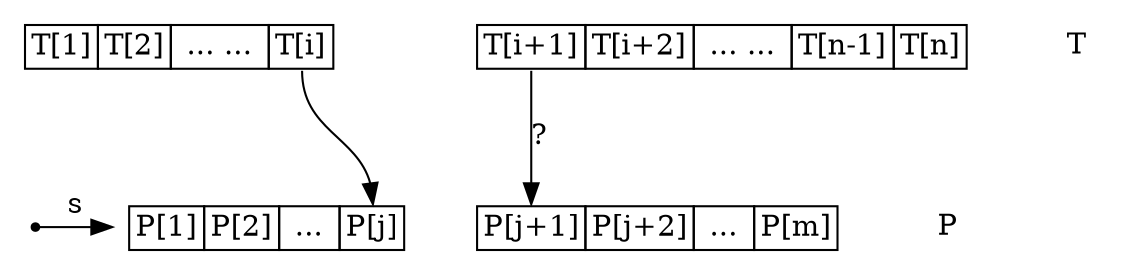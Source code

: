 digraph G{
	margin="0"
	node[shape=box]
    hdp[shape=point];
    w1[shape=plaintext, label=<<table BORDER="0" CELLBORDER="1" CELLSPACING="0">
      <tr><td port="h">T[1]</td><td>T[2]</td><td> ... ... </td>
      <td port="ti">T[i]</td>
      </tr></table>>];
      //[label="<h> T[1]| T[2] | ... ... | T[i-1]|<ti> T[i]"];
    w2[shape=plaintext, label=<<table BORDER="0" CELLBORDER="1" CELLSPACING="0">
      <tr><td port="1">T[i+1]</td><td>T[i+2]</td><td> ... ... </td>
      <td>T[n-1]</td><td>T[n]</td>
      </tr></table>>];
      //[label="<1> T[i+1] | T[i+2] | ... ... | T[n-1] | T[n]"];
    T[shape=plaintext];

    p1[shape=plaintext, label=<<table BORDER="0" CELLBORDER="1" CELLSPACING="0">
      <tr><td port="1">P[1]</td><td>P[2]</td><td> ... </td>
      <td port="pj">P[j]</td>
      </tr></table>>];
      //[label="<1> P[1]| P[2]| ... |<pj> P[j]"];
    p2[shape=plaintext, label=<<table BORDER="0" CELLBORDER="1" CELLSPACING="0">
      <tr><td port="1">P[j+1]</td><td>P[j+2]</td><td> ... </td>
      <td>P[m]</td>
      </tr></table>>];
      //[label="<1> P[j+1] | P[j+2] | ... | P[m]"];
    P[shape=plaintext];

    w1:h->hdp[style=invis];
    w1:ti->p1:pj;
    w2:1->p2:1[label="?"];
    {rank=same w1 w2 T}
    {rank=same hdp p1 p2 P}
    hdp->p1[label="s"];
}
